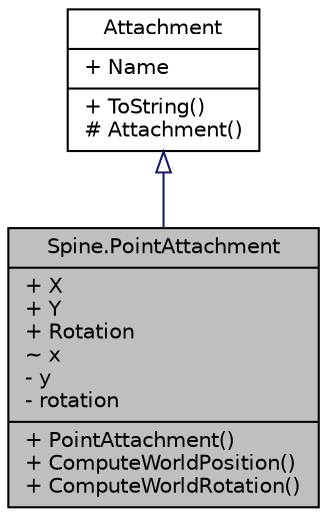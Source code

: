 digraph "Spine.PointAttachment"
{
 // LATEX_PDF_SIZE
  edge [fontname="Helvetica",fontsize="10",labelfontname="Helvetica",labelfontsize="10"];
  node [fontname="Helvetica",fontsize="10",shape=record];
  Node1 [label="{Spine.PointAttachment\n|+ X\l+ Y\l+ Rotation\l~ x\l- y\l- rotation\l|+ PointAttachment()\l+ ComputeWorldPosition()\l+ ComputeWorldRotation()\l}",height=0.2,width=0.4,color="black", fillcolor="grey75", style="filled", fontcolor="black",tooltip="An attachment which is a single point and a rotation. This can be used to spawn projectiles,..."];
  Node2 -> Node1 [dir="back",color="midnightblue",fontsize="10",style="solid",arrowtail="onormal"];
  Node2 [label="{Attachment\n|+ Name\l|+ ToString()\l# Attachment()\l}",height=0.2,width=0.4,color="black", fillcolor="white", style="filled",URL="$class_spine_1_1_attachment.html",tooltip=" "];
}

